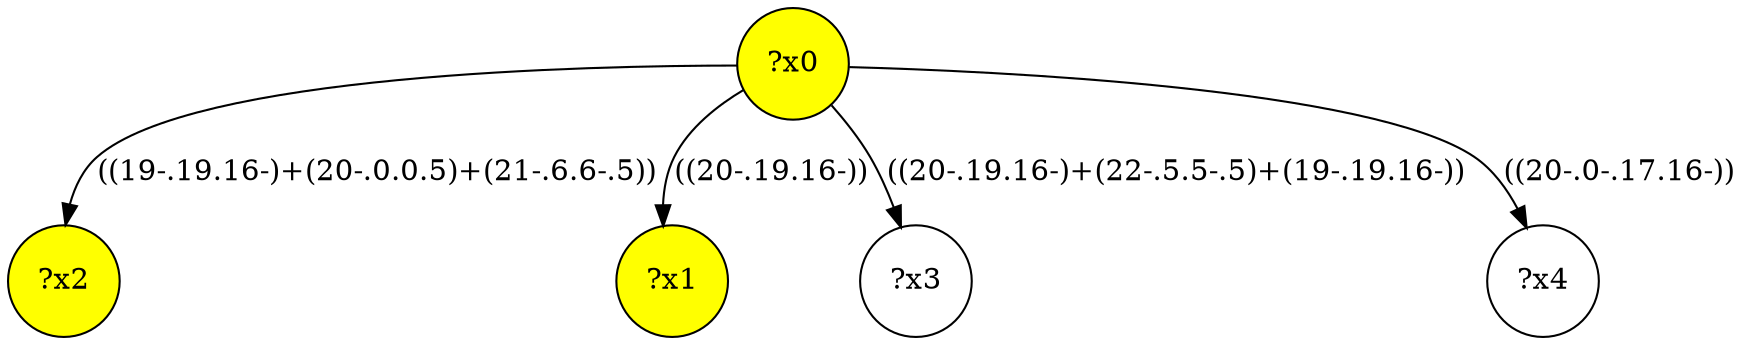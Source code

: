 digraph g {
	x2 [fillcolor="yellow", style="filled," shape=circle, label="?x2"];
	x1 [fillcolor="yellow", style="filled," shape=circle, label="?x1"];
	x0 [fillcolor="yellow", style="filled," shape=circle, label="?x0"];
	x0 -> x1 [label="((20-.19.16-))"];
	x0 -> x2 [label="((19-.19.16-)+(20-.0.0.5)+(21-.6.6-.5))"];
	x3 [shape=circle, label="?x3"];
	x0 -> x3 [label="((20-.19.16-)+(22-.5.5-.5)+(19-.19.16-))"];
	x4 [shape=circle, label="?x4"];
	x0 -> x4 [label="((20-.0-.17.16-))"];
}
